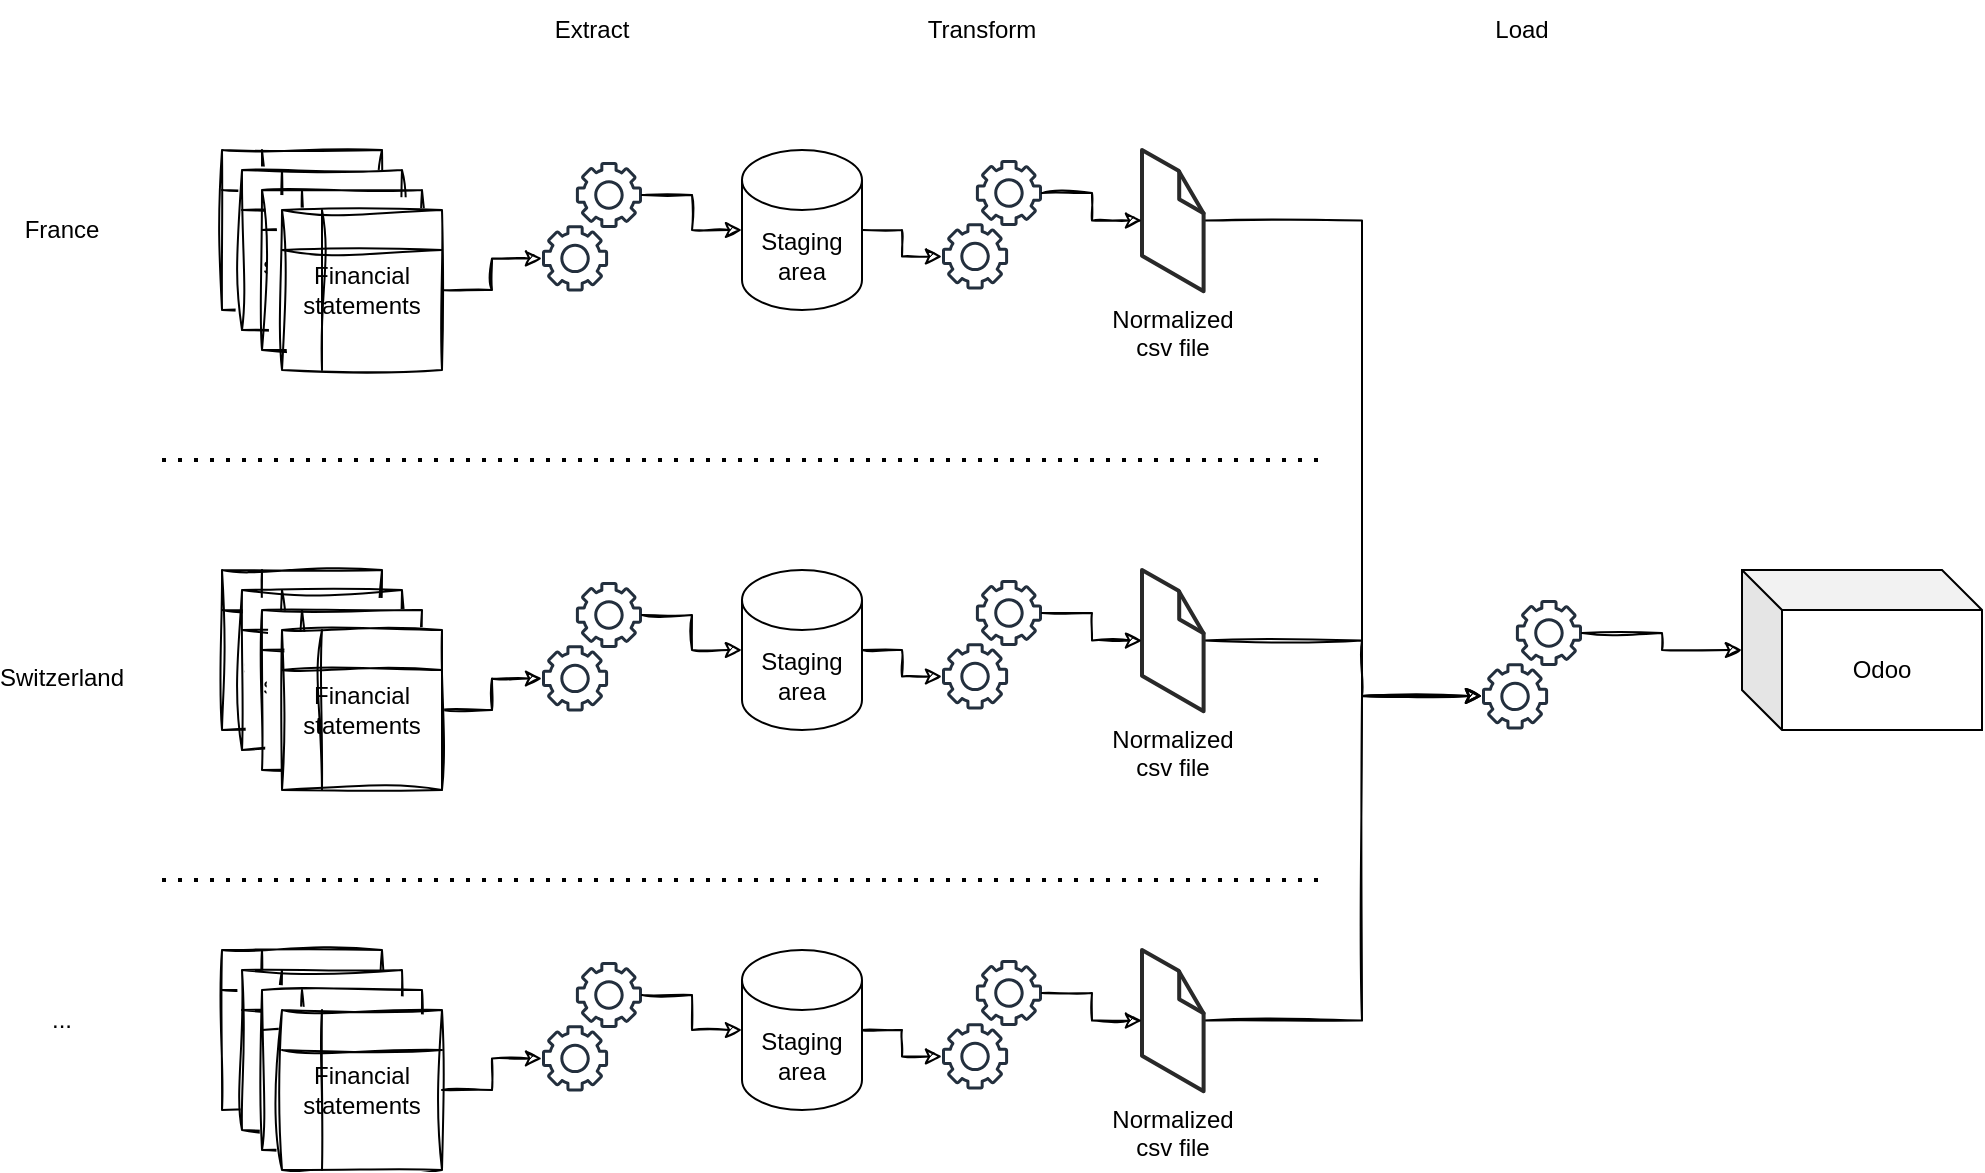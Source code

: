 <mxfile version="20.8.16" type="device"><diagram name="Page-1" id="7gO5DfiguYJycLEHPrDD"><mxGraphModel dx="2074" dy="1196" grid="0" gridSize="10" guides="1" tooltips="1" connect="1" arrows="1" fold="1" page="1" pageScale="1" pageWidth="1169" pageHeight="827" math="0" shadow="0"><root><mxCell id="0"/><mxCell id="1" parent="0"/><mxCell id="s4RK0NTMAugddeL07ARQ-1" value="" style="endArrow=none;dashed=1;html=1;dashPattern=1 3;strokeWidth=2;rounded=0;" edge="1" parent="1"><mxGeometry width="50" height="50" relative="1" as="geometry"><mxPoint x="120" y="320" as="sourcePoint"/><mxPoint x="701" y="320" as="targetPoint"/></mxGeometry></mxCell><mxCell id="s4RK0NTMAugddeL07ARQ-3" value="France" style="text;html=1;strokeColor=none;fillColor=none;align=center;verticalAlign=middle;whiteSpace=wrap;rounded=0;sketch=1;curveFitting=1;jiggle=2;" vertex="1" parent="1"><mxGeometry x="40" y="190" width="60" height="30" as="geometry"/></mxCell><mxCell id="s4RK0NTMAugddeL07ARQ-4" value="Switzerland" style="text;html=1;strokeColor=none;fillColor=none;align=center;verticalAlign=middle;whiteSpace=wrap;rounded=0;sketch=1;curveFitting=1;jiggle=2;" vertex="1" parent="1"><mxGeometry x="40" y="414" width="60" height="30" as="geometry"/></mxCell><mxCell id="s4RK0NTMAugddeL07ARQ-5" value="Financial statements" style="shape=internalStorage;whiteSpace=wrap;html=1;backgroundOutline=1;sketch=1;curveFitting=1;jiggle=2;" vertex="1" parent="1"><mxGeometry x="150" y="165" width="80" height="80" as="geometry"/></mxCell><mxCell id="s4RK0NTMAugddeL07ARQ-6" value="Financial statements" style="shape=internalStorage;whiteSpace=wrap;html=1;backgroundOutline=1;sketch=1;curveFitting=1;jiggle=2;" vertex="1" parent="1"><mxGeometry x="160" y="175" width="80" height="80" as="geometry"/></mxCell><mxCell id="s4RK0NTMAugddeL07ARQ-7" value="Financial statements" style="shape=internalStorage;whiteSpace=wrap;html=1;backgroundOutline=1;sketch=1;curveFitting=1;jiggle=2;" vertex="1" parent="1"><mxGeometry x="170" y="185" width="80" height="80" as="geometry"/></mxCell><mxCell id="s4RK0NTMAugddeL07ARQ-35" value="" style="edgeStyle=orthogonalEdgeStyle;rounded=0;sketch=1;orthogonalLoop=1;jettySize=auto;html=1;" edge="1" parent="1" source="s4RK0NTMAugddeL07ARQ-8" target="s4RK0NTMAugddeL07ARQ-12"><mxGeometry relative="1" as="geometry"/></mxCell><mxCell id="s4RK0NTMAugddeL07ARQ-8" value="Financial statements" style="shape=internalStorage;whiteSpace=wrap;html=1;backgroundOutline=1;sketch=1;curveFitting=1;jiggle=2;" vertex="1" parent="1"><mxGeometry x="180" y="195" width="80" height="80" as="geometry"/></mxCell><mxCell id="s4RK0NTMAugddeL07ARQ-13" value="" style="group" vertex="1" connectable="0" parent="1"><mxGeometry x="310" y="171" width="50" height="68" as="geometry"/></mxCell><mxCell id="s4RK0NTMAugddeL07ARQ-11" value="" style="sketch=0;outlineConnect=0;fontColor=#232F3E;gradientColor=none;fillColor=#232F3D;strokeColor=none;dashed=0;verticalLabelPosition=bottom;verticalAlign=top;align=center;html=1;fontSize=12;fontStyle=0;aspect=fixed;pointerEvents=1;shape=mxgraph.aws4.gear;" vertex="1" parent="s4RK0NTMAugddeL07ARQ-13"><mxGeometry x="16.949" width="33.051" height="33.051" as="geometry"/></mxCell><mxCell id="s4RK0NTMAugddeL07ARQ-12" value="" style="sketch=0;outlineConnect=0;fontColor=#232F3E;gradientColor=none;fillColor=#232F3D;strokeColor=none;dashed=0;verticalLabelPosition=bottom;verticalAlign=top;align=center;html=1;fontSize=12;fontStyle=0;aspect=fixed;pointerEvents=1;shape=mxgraph.aws4.gear;" vertex="1" parent="s4RK0NTMAugddeL07ARQ-13"><mxGeometry y="31.671" width="33.051" height="33.051" as="geometry"/></mxCell><mxCell id="s4RK0NTMAugddeL07ARQ-26" value="" style="edgeStyle=orthogonalEdgeStyle;rounded=0;sketch=1;orthogonalLoop=1;jettySize=auto;html=1;" edge="1" parent="1" source="s4RK0NTMAugddeL07ARQ-18" target="s4RK0NTMAugddeL07ARQ-22"><mxGeometry relative="1" as="geometry"/></mxCell><mxCell id="s4RK0NTMAugddeL07ARQ-18" value="Staging area" style="shape=cylinder3;whiteSpace=wrap;html=1;boundedLbl=1;backgroundOutline=1;size=15;" vertex="1" parent="1"><mxGeometry x="410" y="165" width="60" height="80" as="geometry"/></mxCell><mxCell id="s4RK0NTMAugddeL07ARQ-20" value="" style="group" vertex="1" connectable="0" parent="1"><mxGeometry x="510" y="170" width="50" height="68" as="geometry"/></mxCell><mxCell id="s4RK0NTMAugddeL07ARQ-21" value="" style="sketch=0;outlineConnect=0;fontColor=#232F3E;gradientColor=none;fillColor=#232F3D;strokeColor=none;dashed=0;verticalLabelPosition=bottom;verticalAlign=top;align=center;html=1;fontSize=12;fontStyle=0;aspect=fixed;pointerEvents=1;shape=mxgraph.aws4.gear;" vertex="1" parent="s4RK0NTMAugddeL07ARQ-20"><mxGeometry x="16.949" width="33.051" height="33.051" as="geometry"/></mxCell><mxCell id="s4RK0NTMAugddeL07ARQ-22" value="" style="sketch=0;outlineConnect=0;fontColor=#232F3E;gradientColor=none;fillColor=#232F3D;strokeColor=none;dashed=0;verticalLabelPosition=bottom;verticalAlign=top;align=center;html=1;fontSize=12;fontStyle=0;aspect=fixed;pointerEvents=1;shape=mxgraph.aws4.gear;" vertex="1" parent="s4RK0NTMAugddeL07ARQ-20"><mxGeometry y="31.671" width="33.051" height="33.051" as="geometry"/></mxCell><mxCell id="s4RK0NTMAugddeL07ARQ-25" value="Extract" style="text;html=1;strokeColor=none;fillColor=none;align=center;verticalAlign=middle;whiteSpace=wrap;rounded=0;" vertex="1" parent="1"><mxGeometry x="305" y="90" width="60" height="30" as="geometry"/></mxCell><mxCell id="s4RK0NTMAugddeL07ARQ-27" value="Transform" style="text;html=1;strokeColor=none;fillColor=none;align=center;verticalAlign=middle;whiteSpace=wrap;rounded=0;" vertex="1" parent="1"><mxGeometry x="500" y="90" width="60" height="30" as="geometry"/></mxCell><mxCell id="s4RK0NTMAugddeL07ARQ-56" style="edgeStyle=orthogonalEdgeStyle;rounded=0;sketch=1;orthogonalLoop=1;jettySize=auto;html=1;" edge="1" parent="1" source="s4RK0NTMAugddeL07ARQ-28" target="s4RK0NTMAugddeL07ARQ-33"><mxGeometry relative="1" as="geometry"><Array as="points"><mxPoint x="720" y="200"/><mxPoint x="720" y="438"/></Array></mxGeometry></mxCell><mxCell id="s4RK0NTMAugddeL07ARQ-28" value="Normalized &lt;br&gt;csv file" style="verticalLabelPosition=bottom;html=1;verticalAlign=top;strokeWidth=1;align=center;outlineConnect=0;dashed=0;outlineConnect=0;shape=mxgraph.aws3d.file;aspect=fixed;strokeColor=#292929;" vertex="1" parent="1"><mxGeometry x="610" y="165" width="30.8" height="70.6" as="geometry"/></mxCell><mxCell id="s4RK0NTMAugddeL07ARQ-30" value="Odoo" style="shape=cube;whiteSpace=wrap;html=1;boundedLbl=1;backgroundOutline=1;darkOpacity=0.05;darkOpacity2=0.1;" vertex="1" parent="1"><mxGeometry x="910" y="375" width="120" height="80" as="geometry"/></mxCell><mxCell id="s4RK0NTMAugddeL07ARQ-31" value="" style="group" vertex="1" connectable="0" parent="1"><mxGeometry x="780" y="390" width="50" height="68" as="geometry"/></mxCell><mxCell id="s4RK0NTMAugddeL07ARQ-32" value="" style="sketch=0;outlineConnect=0;fontColor=#232F3E;gradientColor=none;fillColor=#232F3D;strokeColor=none;dashed=0;verticalLabelPosition=bottom;verticalAlign=top;align=center;html=1;fontSize=12;fontStyle=0;aspect=fixed;pointerEvents=1;shape=mxgraph.aws4.gear;" vertex="1" parent="s4RK0NTMAugddeL07ARQ-31"><mxGeometry x="16.949" width="33.051" height="33.051" as="geometry"/></mxCell><mxCell id="s4RK0NTMAugddeL07ARQ-33" value="" style="sketch=0;outlineConnect=0;fontColor=#232F3E;gradientColor=none;fillColor=#232F3D;strokeColor=none;dashed=0;verticalLabelPosition=bottom;verticalAlign=top;align=center;html=1;fontSize=12;fontStyle=0;aspect=fixed;pointerEvents=1;shape=mxgraph.aws4.gear;" vertex="1" parent="s4RK0NTMAugddeL07ARQ-31"><mxGeometry y="31.671" width="33.051" height="33.051" as="geometry"/></mxCell><mxCell id="s4RK0NTMAugddeL07ARQ-36" value="" style="edgeStyle=orthogonalEdgeStyle;rounded=0;sketch=1;orthogonalLoop=1;jettySize=auto;html=1;" edge="1" parent="1" source="s4RK0NTMAugddeL07ARQ-11" target="s4RK0NTMAugddeL07ARQ-18"><mxGeometry relative="1" as="geometry"/></mxCell><mxCell id="s4RK0NTMAugddeL07ARQ-37" value="" style="edgeStyle=orthogonalEdgeStyle;rounded=0;sketch=1;orthogonalLoop=1;jettySize=auto;html=1;" edge="1" parent="1" source="s4RK0NTMAugddeL07ARQ-21" target="s4RK0NTMAugddeL07ARQ-28"><mxGeometry relative="1" as="geometry"/></mxCell><mxCell id="s4RK0NTMAugddeL07ARQ-38" value="" style="edgeStyle=orthogonalEdgeStyle;rounded=0;sketch=1;orthogonalLoop=1;jettySize=auto;html=1;" edge="1" parent="1" source="s4RK0NTMAugddeL07ARQ-32" target="s4RK0NTMAugddeL07ARQ-30"><mxGeometry relative="1" as="geometry"/></mxCell><mxCell id="s4RK0NTMAugddeL07ARQ-39" value="Load" style="text;html=1;strokeColor=none;fillColor=none;align=center;verticalAlign=middle;whiteSpace=wrap;rounded=0;" vertex="1" parent="1"><mxGeometry x="770" y="90" width="60" height="30" as="geometry"/></mxCell><mxCell id="s4RK0NTMAugddeL07ARQ-40" value="Financial statements" style="shape=internalStorage;whiteSpace=wrap;html=1;backgroundOutline=1;sketch=1;curveFitting=1;jiggle=2;" vertex="1" parent="1"><mxGeometry x="150" y="375" width="80" height="80" as="geometry"/></mxCell><mxCell id="s4RK0NTMAugddeL07ARQ-41" value="Financial statements" style="shape=internalStorage;whiteSpace=wrap;html=1;backgroundOutline=1;sketch=1;curveFitting=1;jiggle=2;" vertex="1" parent="1"><mxGeometry x="160" y="385" width="80" height="80" as="geometry"/></mxCell><mxCell id="s4RK0NTMAugddeL07ARQ-42" value="Financial statements" style="shape=internalStorage;whiteSpace=wrap;html=1;backgroundOutline=1;sketch=1;curveFitting=1;jiggle=2;" vertex="1" parent="1"><mxGeometry x="170" y="395" width="80" height="80" as="geometry"/></mxCell><mxCell id="s4RK0NTMAugddeL07ARQ-43" value="" style="edgeStyle=orthogonalEdgeStyle;rounded=0;sketch=1;orthogonalLoop=1;jettySize=auto;html=1;" edge="1" parent="1" source="s4RK0NTMAugddeL07ARQ-44" target="s4RK0NTMAugddeL07ARQ-47"><mxGeometry relative="1" as="geometry"/></mxCell><mxCell id="s4RK0NTMAugddeL07ARQ-44" value="Financial statements" style="shape=internalStorage;whiteSpace=wrap;html=1;backgroundOutline=1;sketch=1;curveFitting=1;jiggle=2;" vertex="1" parent="1"><mxGeometry x="180" y="405" width="80" height="80" as="geometry"/></mxCell><mxCell id="s4RK0NTMAugddeL07ARQ-45" value="" style="group" vertex="1" connectable="0" parent="1"><mxGeometry x="310" y="381" width="50" height="68" as="geometry"/></mxCell><mxCell id="s4RK0NTMAugddeL07ARQ-46" value="" style="sketch=0;outlineConnect=0;fontColor=#232F3E;gradientColor=none;fillColor=#232F3D;strokeColor=none;dashed=0;verticalLabelPosition=bottom;verticalAlign=top;align=center;html=1;fontSize=12;fontStyle=0;aspect=fixed;pointerEvents=1;shape=mxgraph.aws4.gear;" vertex="1" parent="s4RK0NTMAugddeL07ARQ-45"><mxGeometry x="16.949" width="33.051" height="33.051" as="geometry"/></mxCell><mxCell id="s4RK0NTMAugddeL07ARQ-47" value="" style="sketch=0;outlineConnect=0;fontColor=#232F3E;gradientColor=none;fillColor=#232F3D;strokeColor=none;dashed=0;verticalLabelPosition=bottom;verticalAlign=top;align=center;html=1;fontSize=12;fontStyle=0;aspect=fixed;pointerEvents=1;shape=mxgraph.aws4.gear;" vertex="1" parent="s4RK0NTMAugddeL07ARQ-45"><mxGeometry y="31.671" width="33.051" height="33.051" as="geometry"/></mxCell><mxCell id="s4RK0NTMAugddeL07ARQ-48" value="" style="edgeStyle=orthogonalEdgeStyle;rounded=0;sketch=1;orthogonalLoop=1;jettySize=auto;html=1;" edge="1" parent="1" source="s4RK0NTMAugddeL07ARQ-49" target="s4RK0NTMAugddeL07ARQ-52"><mxGeometry relative="1" as="geometry"/></mxCell><mxCell id="s4RK0NTMAugddeL07ARQ-49" value="Staging area" style="shape=cylinder3;whiteSpace=wrap;html=1;boundedLbl=1;backgroundOutline=1;size=15;" vertex="1" parent="1"><mxGeometry x="410" y="375" width="60" height="80" as="geometry"/></mxCell><mxCell id="s4RK0NTMAugddeL07ARQ-50" value="" style="group" vertex="1" connectable="0" parent="1"><mxGeometry x="510" y="380" width="50" height="68" as="geometry"/></mxCell><mxCell id="s4RK0NTMAugddeL07ARQ-51" value="" style="sketch=0;outlineConnect=0;fontColor=#232F3E;gradientColor=none;fillColor=#232F3D;strokeColor=none;dashed=0;verticalLabelPosition=bottom;verticalAlign=top;align=center;html=1;fontSize=12;fontStyle=0;aspect=fixed;pointerEvents=1;shape=mxgraph.aws4.gear;" vertex="1" parent="s4RK0NTMAugddeL07ARQ-50"><mxGeometry x="16.949" width="33.051" height="33.051" as="geometry"/></mxCell><mxCell id="s4RK0NTMAugddeL07ARQ-52" value="" style="sketch=0;outlineConnect=0;fontColor=#232F3E;gradientColor=none;fillColor=#232F3D;strokeColor=none;dashed=0;verticalLabelPosition=bottom;verticalAlign=top;align=center;html=1;fontSize=12;fontStyle=0;aspect=fixed;pointerEvents=1;shape=mxgraph.aws4.gear;" vertex="1" parent="s4RK0NTMAugddeL07ARQ-50"><mxGeometry y="31.671" width="33.051" height="33.051" as="geometry"/></mxCell><mxCell id="s4RK0NTMAugddeL07ARQ-57" style="edgeStyle=orthogonalEdgeStyle;rounded=0;sketch=1;orthogonalLoop=1;jettySize=auto;html=1;" edge="1" parent="1" source="s4RK0NTMAugddeL07ARQ-53" target="s4RK0NTMAugddeL07ARQ-33"><mxGeometry relative="1" as="geometry"><Array as="points"><mxPoint x="720" y="410"/><mxPoint x="720" y="438"/></Array></mxGeometry></mxCell><mxCell id="s4RK0NTMAugddeL07ARQ-53" value="Normalized &lt;br&gt;csv file" style="verticalLabelPosition=bottom;html=1;verticalAlign=top;strokeWidth=1;align=center;outlineConnect=0;dashed=0;outlineConnect=0;shape=mxgraph.aws3d.file;aspect=fixed;strokeColor=#292929;" vertex="1" parent="1"><mxGeometry x="610" y="375" width="30.8" height="70.6" as="geometry"/></mxCell><mxCell id="s4RK0NTMAugddeL07ARQ-54" value="" style="edgeStyle=orthogonalEdgeStyle;rounded=0;sketch=1;orthogonalLoop=1;jettySize=auto;html=1;" edge="1" parent="1" source="s4RK0NTMAugddeL07ARQ-46" target="s4RK0NTMAugddeL07ARQ-49"><mxGeometry relative="1" as="geometry"/></mxCell><mxCell id="s4RK0NTMAugddeL07ARQ-55" value="" style="edgeStyle=orthogonalEdgeStyle;rounded=0;sketch=1;orthogonalLoop=1;jettySize=auto;html=1;" edge="1" parent="1" source="s4RK0NTMAugddeL07ARQ-51" target="s4RK0NTMAugddeL07ARQ-53"><mxGeometry relative="1" as="geometry"/></mxCell><mxCell id="s4RK0NTMAugddeL07ARQ-58" value="" style="endArrow=none;dashed=1;html=1;dashPattern=1 3;strokeWidth=2;rounded=0;" edge="1" parent="1"><mxGeometry width="50" height="50" relative="1" as="geometry"><mxPoint x="120" y="530" as="sourcePoint"/><mxPoint x="701" y="530" as="targetPoint"/></mxGeometry></mxCell><mxCell id="s4RK0NTMAugddeL07ARQ-59" value="..." style="text;html=1;strokeColor=none;fillColor=none;align=center;verticalAlign=middle;whiteSpace=wrap;rounded=0;sketch=1;curveFitting=1;jiggle=2;" vertex="1" parent="1"><mxGeometry x="40" y="585" width="60" height="30" as="geometry"/></mxCell><mxCell id="s4RK0NTMAugddeL07ARQ-60" value="Financial statements" style="shape=internalStorage;whiteSpace=wrap;html=1;backgroundOutline=1;sketch=1;curveFitting=1;jiggle=2;" vertex="1" parent="1"><mxGeometry x="150" y="565" width="80" height="80" as="geometry"/></mxCell><mxCell id="s4RK0NTMAugddeL07ARQ-61" value="Financial statements" style="shape=internalStorage;whiteSpace=wrap;html=1;backgroundOutline=1;sketch=1;curveFitting=1;jiggle=2;" vertex="1" parent="1"><mxGeometry x="160" y="575" width="80" height="80" as="geometry"/></mxCell><mxCell id="s4RK0NTMAugddeL07ARQ-62" value="Financial statements" style="shape=internalStorage;whiteSpace=wrap;html=1;backgroundOutline=1;sketch=1;curveFitting=1;jiggle=2;" vertex="1" parent="1"><mxGeometry x="170" y="585" width="80" height="80" as="geometry"/></mxCell><mxCell id="s4RK0NTMAugddeL07ARQ-63" value="" style="edgeStyle=orthogonalEdgeStyle;rounded=0;sketch=1;orthogonalLoop=1;jettySize=auto;html=1;" edge="1" parent="1" source="s4RK0NTMAugddeL07ARQ-64" target="s4RK0NTMAugddeL07ARQ-67"><mxGeometry relative="1" as="geometry"/></mxCell><mxCell id="s4RK0NTMAugddeL07ARQ-64" value="Financial statements" style="shape=internalStorage;whiteSpace=wrap;html=1;backgroundOutline=1;sketch=1;curveFitting=1;jiggle=2;" vertex="1" parent="1"><mxGeometry x="180" y="595" width="80" height="80" as="geometry"/></mxCell><mxCell id="s4RK0NTMAugddeL07ARQ-65" value="" style="group" vertex="1" connectable="0" parent="1"><mxGeometry x="310" y="571" width="50" height="68" as="geometry"/></mxCell><mxCell id="s4RK0NTMAugddeL07ARQ-66" value="" style="sketch=0;outlineConnect=0;fontColor=#232F3E;gradientColor=none;fillColor=#232F3D;strokeColor=none;dashed=0;verticalLabelPosition=bottom;verticalAlign=top;align=center;html=1;fontSize=12;fontStyle=0;aspect=fixed;pointerEvents=1;shape=mxgraph.aws4.gear;" vertex="1" parent="s4RK0NTMAugddeL07ARQ-65"><mxGeometry x="16.949" width="33.051" height="33.051" as="geometry"/></mxCell><mxCell id="s4RK0NTMAugddeL07ARQ-67" value="" style="sketch=0;outlineConnect=0;fontColor=#232F3E;gradientColor=none;fillColor=#232F3D;strokeColor=none;dashed=0;verticalLabelPosition=bottom;verticalAlign=top;align=center;html=1;fontSize=12;fontStyle=0;aspect=fixed;pointerEvents=1;shape=mxgraph.aws4.gear;" vertex="1" parent="s4RK0NTMAugddeL07ARQ-65"><mxGeometry y="31.671" width="33.051" height="33.051" as="geometry"/></mxCell><mxCell id="s4RK0NTMAugddeL07ARQ-68" value="" style="edgeStyle=orthogonalEdgeStyle;rounded=0;sketch=1;orthogonalLoop=1;jettySize=auto;html=1;" edge="1" parent="1" source="s4RK0NTMAugddeL07ARQ-69" target="s4RK0NTMAugddeL07ARQ-72"><mxGeometry relative="1" as="geometry"/></mxCell><mxCell id="s4RK0NTMAugddeL07ARQ-69" value="Staging area" style="shape=cylinder3;whiteSpace=wrap;html=1;boundedLbl=1;backgroundOutline=1;size=15;" vertex="1" parent="1"><mxGeometry x="410" y="565" width="60" height="80" as="geometry"/></mxCell><mxCell id="s4RK0NTMAugddeL07ARQ-70" value="" style="group" vertex="1" connectable="0" parent="1"><mxGeometry x="510" y="570" width="50" height="68" as="geometry"/></mxCell><mxCell id="s4RK0NTMAugddeL07ARQ-71" value="" style="sketch=0;outlineConnect=0;fontColor=#232F3E;gradientColor=none;fillColor=#232F3D;strokeColor=none;dashed=0;verticalLabelPosition=bottom;verticalAlign=top;align=center;html=1;fontSize=12;fontStyle=0;aspect=fixed;pointerEvents=1;shape=mxgraph.aws4.gear;" vertex="1" parent="s4RK0NTMAugddeL07ARQ-70"><mxGeometry x="16.949" width="33.051" height="33.051" as="geometry"/></mxCell><mxCell id="s4RK0NTMAugddeL07ARQ-72" value="" style="sketch=0;outlineConnect=0;fontColor=#232F3E;gradientColor=none;fillColor=#232F3D;strokeColor=none;dashed=0;verticalLabelPosition=bottom;verticalAlign=top;align=center;html=1;fontSize=12;fontStyle=0;aspect=fixed;pointerEvents=1;shape=mxgraph.aws4.gear;" vertex="1" parent="s4RK0NTMAugddeL07ARQ-70"><mxGeometry y="31.671" width="33.051" height="33.051" as="geometry"/></mxCell><mxCell id="s4RK0NTMAugddeL07ARQ-76" style="edgeStyle=orthogonalEdgeStyle;rounded=0;sketch=1;orthogonalLoop=1;jettySize=auto;html=1;" edge="1" parent="1" source="s4RK0NTMAugddeL07ARQ-73" target="s4RK0NTMAugddeL07ARQ-33"><mxGeometry relative="1" as="geometry"><Array as="points"><mxPoint x="720" y="600"/><mxPoint x="720" y="438"/></Array></mxGeometry></mxCell><mxCell id="s4RK0NTMAugddeL07ARQ-73" value="Normalized &lt;br&gt;csv file" style="verticalLabelPosition=bottom;html=1;verticalAlign=top;strokeWidth=1;align=center;outlineConnect=0;dashed=0;outlineConnect=0;shape=mxgraph.aws3d.file;aspect=fixed;strokeColor=#292929;" vertex="1" parent="1"><mxGeometry x="610" y="565" width="30.8" height="70.6" as="geometry"/></mxCell><mxCell id="s4RK0NTMAugddeL07ARQ-74" value="" style="edgeStyle=orthogonalEdgeStyle;rounded=0;sketch=1;orthogonalLoop=1;jettySize=auto;html=1;" edge="1" parent="1" source="s4RK0NTMAugddeL07ARQ-66" target="s4RK0NTMAugddeL07ARQ-69"><mxGeometry relative="1" as="geometry"/></mxCell><mxCell id="s4RK0NTMAugddeL07ARQ-75" value="" style="edgeStyle=orthogonalEdgeStyle;rounded=0;sketch=1;orthogonalLoop=1;jettySize=auto;html=1;" edge="1" parent="1" source="s4RK0NTMAugddeL07ARQ-71" target="s4RK0NTMAugddeL07ARQ-73"><mxGeometry relative="1" as="geometry"/></mxCell></root></mxGraphModel></diagram></mxfile>